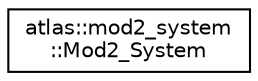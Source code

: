 digraph "Graphical Class Hierarchy"
{
  edge [fontname="Helvetica",fontsize="10",labelfontname="Helvetica",labelfontsize="10"];
  node [fontname="Helvetica",fontsize="10",shape=record];
  rankdir="LR";
  Node1 [label="atlas::mod2_system\l::Mod2_System",height=0.2,width=0.4,color="black", fillcolor="white", style="filled",URL="$classatlas_1_1mod2__system_1_1Mod2__System.html"];
}

